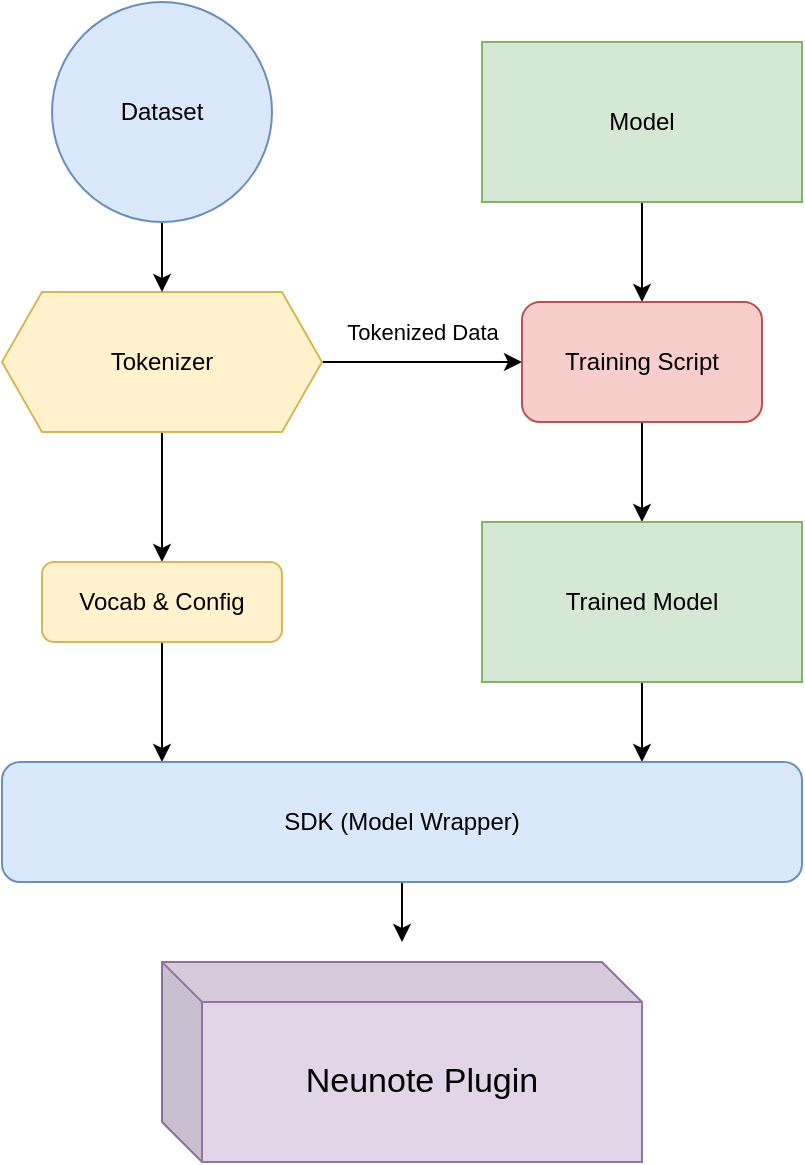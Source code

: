 <mxfile version="20.6.2" type="device"><diagram id="--PNURJY1mV0uN7ok4zE" name="Page-1"><mxGraphModel dx="1186" dy="748" grid="1" gridSize="10" guides="1" tooltips="1" connect="1" arrows="1" fold="1" page="1" pageScale="1" pageWidth="827" pageHeight="1169" math="0" shadow="0"><root><mxCell id="0"/><mxCell id="1" parent="0"/><mxCell id="jzJ0XvvxgJjoUv1SvpF6-10" style="edgeStyle=orthogonalEdgeStyle;rounded=0;orthogonalLoop=1;jettySize=auto;html=1;entryX=0.5;entryY=0;entryDx=0;entryDy=0;" edge="1" parent="1" source="jzJ0XvvxgJjoUv1SvpF6-1" target="jzJ0XvvxgJjoUv1SvpF6-5"><mxGeometry relative="1" as="geometry"/></mxCell><mxCell id="jzJ0XvvxgJjoUv1SvpF6-14" style="edgeStyle=orthogonalEdgeStyle;rounded=0;orthogonalLoop=1;jettySize=auto;html=1;exitX=1;exitY=0.5;exitDx=0;exitDy=0;entryX=0;entryY=0.5;entryDx=0;entryDy=0;" edge="1" parent="1" source="jzJ0XvvxgJjoUv1SvpF6-1" target="jzJ0XvvxgJjoUv1SvpF6-12"><mxGeometry relative="1" as="geometry"/></mxCell><mxCell id="jzJ0XvvxgJjoUv1SvpF6-1" value="Tokenizer" style="shape=hexagon;perimeter=hexagonPerimeter2;whiteSpace=wrap;html=1;fixedSize=1;fillColor=#fff2cc;strokeColor=#d6b656;" vertex="1" parent="1"><mxGeometry x="80" y="205" width="160" height="70" as="geometry"/></mxCell><mxCell id="jzJ0XvvxgJjoUv1SvpF6-3" style="edgeStyle=orthogonalEdgeStyle;rounded=0;orthogonalLoop=1;jettySize=auto;html=1;entryX=0.5;entryY=0;entryDx=0;entryDy=0;" edge="1" parent="1" source="jzJ0XvvxgJjoUv1SvpF6-2" target="jzJ0XvvxgJjoUv1SvpF6-1"><mxGeometry relative="1" as="geometry"/></mxCell><mxCell id="jzJ0XvvxgJjoUv1SvpF6-2" value="Dataset" style="ellipse;whiteSpace=wrap;html=1;aspect=fixed;fillColor=#dae8fc;strokeColor=#6c8ebf;" vertex="1" parent="1"><mxGeometry x="105" y="60" width="110" height="110" as="geometry"/></mxCell><mxCell id="jzJ0XvvxgJjoUv1SvpF6-21" style="edgeStyle=orthogonalEdgeStyle;rounded=0;orthogonalLoop=1;jettySize=auto;html=1;exitX=0.5;exitY=1;exitDx=0;exitDy=0;entryX=0.2;entryY=0;entryDx=0;entryDy=0;entryPerimeter=0;" edge="1" parent="1" source="jzJ0XvvxgJjoUv1SvpF6-5" target="jzJ0XvvxgJjoUv1SvpF6-18"><mxGeometry relative="1" as="geometry"/></mxCell><mxCell id="jzJ0XvvxgJjoUv1SvpF6-5" value="Vocab &amp;amp; Config" style="rounded=1;whiteSpace=wrap;html=1;fillColor=#fff2cc;strokeColor=#d6b656;" vertex="1" parent="1"><mxGeometry x="100" y="340" width="120" height="40" as="geometry"/></mxCell><mxCell id="jzJ0XvvxgJjoUv1SvpF6-13" style="edgeStyle=orthogonalEdgeStyle;rounded=0;orthogonalLoop=1;jettySize=auto;html=1;entryX=0.5;entryY=0;entryDx=0;entryDy=0;" edge="1" parent="1" source="jzJ0XvvxgJjoUv1SvpF6-11" target="jzJ0XvvxgJjoUv1SvpF6-12"><mxGeometry relative="1" as="geometry"/></mxCell><mxCell id="jzJ0XvvxgJjoUv1SvpF6-11" value="Model" style="rounded=0;whiteSpace=wrap;html=1;fillColor=#d5e8d4;strokeColor=#82b366;" vertex="1" parent="1"><mxGeometry x="320" y="80" width="160" height="80" as="geometry"/></mxCell><mxCell id="jzJ0XvvxgJjoUv1SvpF6-23" style="edgeStyle=orthogonalEdgeStyle;rounded=0;orthogonalLoop=1;jettySize=auto;html=1;exitX=0.5;exitY=1;exitDx=0;exitDy=0;entryX=0.5;entryY=0;entryDx=0;entryDy=0;" edge="1" parent="1" source="jzJ0XvvxgJjoUv1SvpF6-12" target="jzJ0XvvxgJjoUv1SvpF6-16"><mxGeometry relative="1" as="geometry"/></mxCell><mxCell id="jzJ0XvvxgJjoUv1SvpF6-12" value="Training Script" style="rounded=1;whiteSpace=wrap;html=1;fillColor=#f8cecc;strokeColor=#b85450;" vertex="1" parent="1"><mxGeometry x="340" y="210" width="120" height="60" as="geometry"/></mxCell><mxCell id="jzJ0XvvxgJjoUv1SvpF6-15" value="Tokenized Data" style="text;html=1;resizable=0;autosize=1;align=center;verticalAlign=middle;points=[];fillColor=none;strokeColor=none;rounded=0;fontSize=11;" vertex="1" parent="1"><mxGeometry x="240" y="210" width="100" height="30" as="geometry"/></mxCell><mxCell id="jzJ0XvvxgJjoUv1SvpF6-20" style="edgeStyle=orthogonalEdgeStyle;rounded=0;orthogonalLoop=1;jettySize=auto;html=1;entryX=0.8;entryY=0;entryDx=0;entryDy=0;entryPerimeter=0;" edge="1" parent="1" source="jzJ0XvvxgJjoUv1SvpF6-16" target="jzJ0XvvxgJjoUv1SvpF6-18"><mxGeometry relative="1" as="geometry"/></mxCell><mxCell id="jzJ0XvvxgJjoUv1SvpF6-16" value="Trained Model" style="rounded=0;whiteSpace=wrap;html=1;fillColor=#d5e8d4;strokeColor=#82b366;" vertex="1" parent="1"><mxGeometry x="320" y="320" width="160" height="80" as="geometry"/></mxCell><mxCell id="jzJ0XvvxgJjoUv1SvpF6-26" style="edgeStyle=orthogonalEdgeStyle;rounded=0;orthogonalLoop=1;jettySize=auto;html=1;exitX=0.5;exitY=1;exitDx=0;exitDy=0;fontSize=17;" edge="1" parent="1" source="jzJ0XvvxgJjoUv1SvpF6-18"><mxGeometry relative="1" as="geometry"><mxPoint x="280" y="530" as="targetPoint"/></mxGeometry></mxCell><mxCell id="jzJ0XvvxgJjoUv1SvpF6-18" value="SDK (Model Wrapper)" style="rounded=1;whiteSpace=wrap;html=1;fillColor=#dae8fc;strokeColor=#6c8ebf;" vertex="1" parent="1"><mxGeometry x="80" y="440" width="400" height="60" as="geometry"/></mxCell><mxCell id="jzJ0XvvxgJjoUv1SvpF6-24" value="&lt;font style=&quot;font-size: 17px;&quot;&gt;Neunote Plugin&lt;/font&gt;" style="shape=cube;whiteSpace=wrap;html=1;boundedLbl=1;backgroundOutline=1;darkOpacity=0.05;darkOpacity2=0.1;fontSize=11;fillColor=#e1d5e7;strokeColor=#9673a6;" vertex="1" parent="1"><mxGeometry x="160" y="540" width="240" height="100" as="geometry"/></mxCell></root></mxGraphModel></diagram></mxfile>